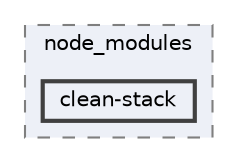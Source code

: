digraph "C:/Users/arisc/OneDrive/Documents/GitHub/FINAL/EcoEats-Project/node_modules/clean-stack"
{
 // LATEX_PDF_SIZE
  bgcolor="transparent";
  edge [fontname=Helvetica,fontsize=10,labelfontname=Helvetica,labelfontsize=10];
  node [fontname=Helvetica,fontsize=10,shape=box,height=0.2,width=0.4];
  compound=true
  subgraph clusterdir_5091f2b68170d33f954320199e2fed0a {
    graph [ bgcolor="#edf0f7", pencolor="grey50", label="node_modules", fontname=Helvetica,fontsize=10 style="filled,dashed", URL="dir_5091f2b68170d33f954320199e2fed0a.html",tooltip=""]
  dir_65d23ac9a2933439bc9c1b7126371a10 [label="clean-stack", fillcolor="#edf0f7", color="grey25", style="filled,bold", URL="dir_65d23ac9a2933439bc9c1b7126371a10.html",tooltip=""];
  }
}
